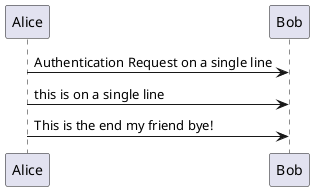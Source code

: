 {
  "sha1": "4t0hze8t2zo8lnh0j1oduf17ucw67n7",
  "insertion": {
    "when": "2024-05-30T20:48:20.562Z",
    "user": "plantuml@gmail.com"
  }
}
@startuml
!define AUTHENT Alice -> Bob: Authentication Request on a single line

!define ENDING Alice -> Bob: This is the end my friend bye!

AUTHENT
Alice -> Bob : this is on a single line
ENDING
@enduml
